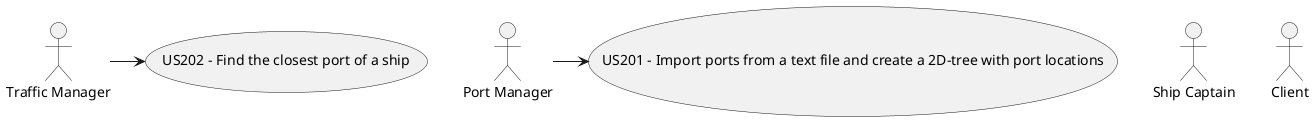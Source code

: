 @startuml
'https://plantuml.com/use-case-diagram

:Traffic Manager: as TM
:Ship Captain: as SC
:Client: as C
:Port Manager: as PM


TM -> (US202 - Find the closest port of a ship)
PM -> (US201 - Import ports from a text file and create a 2D-tree with port locations)


@enduml